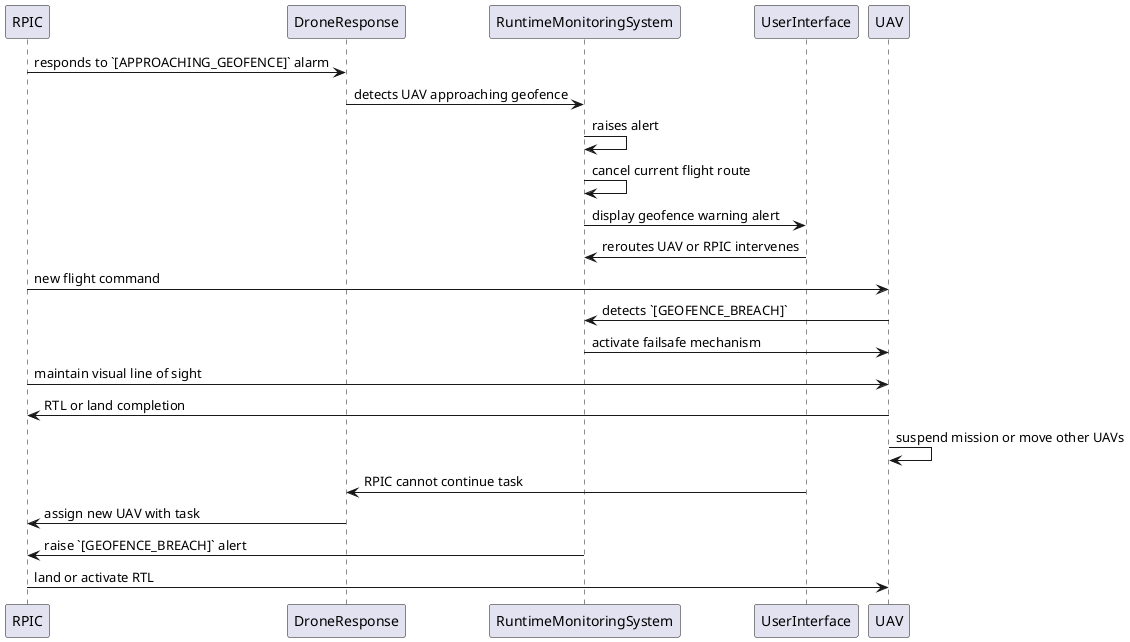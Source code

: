 @startuml "Geofence Incursion"

RPIC -> DroneResponse: responds to `[APPROACHING_GEOFENCE]` alarm
DroneResponse -> RuntimeMonitoringSystem: detects UAV approaching geofence
RuntimeMonitoringSystem -> RuntimeMonitoringSystem: raises alert
RuntimeMonitoringSystem -> RuntimeMonitoringSystem: cancel current flight route
RuntimeMonitoringSystem -> UserInterface: display geofence warning alert
UserInterface -> RuntimeMonitoringSystem: reroutes UAV or RPIC intervenes
RPIC -> UAV: new flight command

UAV -> RuntimeMonitoringSystem: detects `[GEOFENCE_BREACH]`
RuntimeMonitoringSystem -> UAV: activate failsafe mechanism

RPIC -> UAV: maintain visual line of sight
UAV -> RPIC: RTL or land completion
UAV -> UAV: suspend mission or move other UAVs

UserInterface -> DroneResponse: RPIC cannot continue task
DroneResponse -> RPIC: assign new UAV with task

RuntimeMonitoringSystem -> RPIC: raise `[GEOFENCE_BREACH]` alert
RPIC -> UAV: land or activate RTL

@enduml
